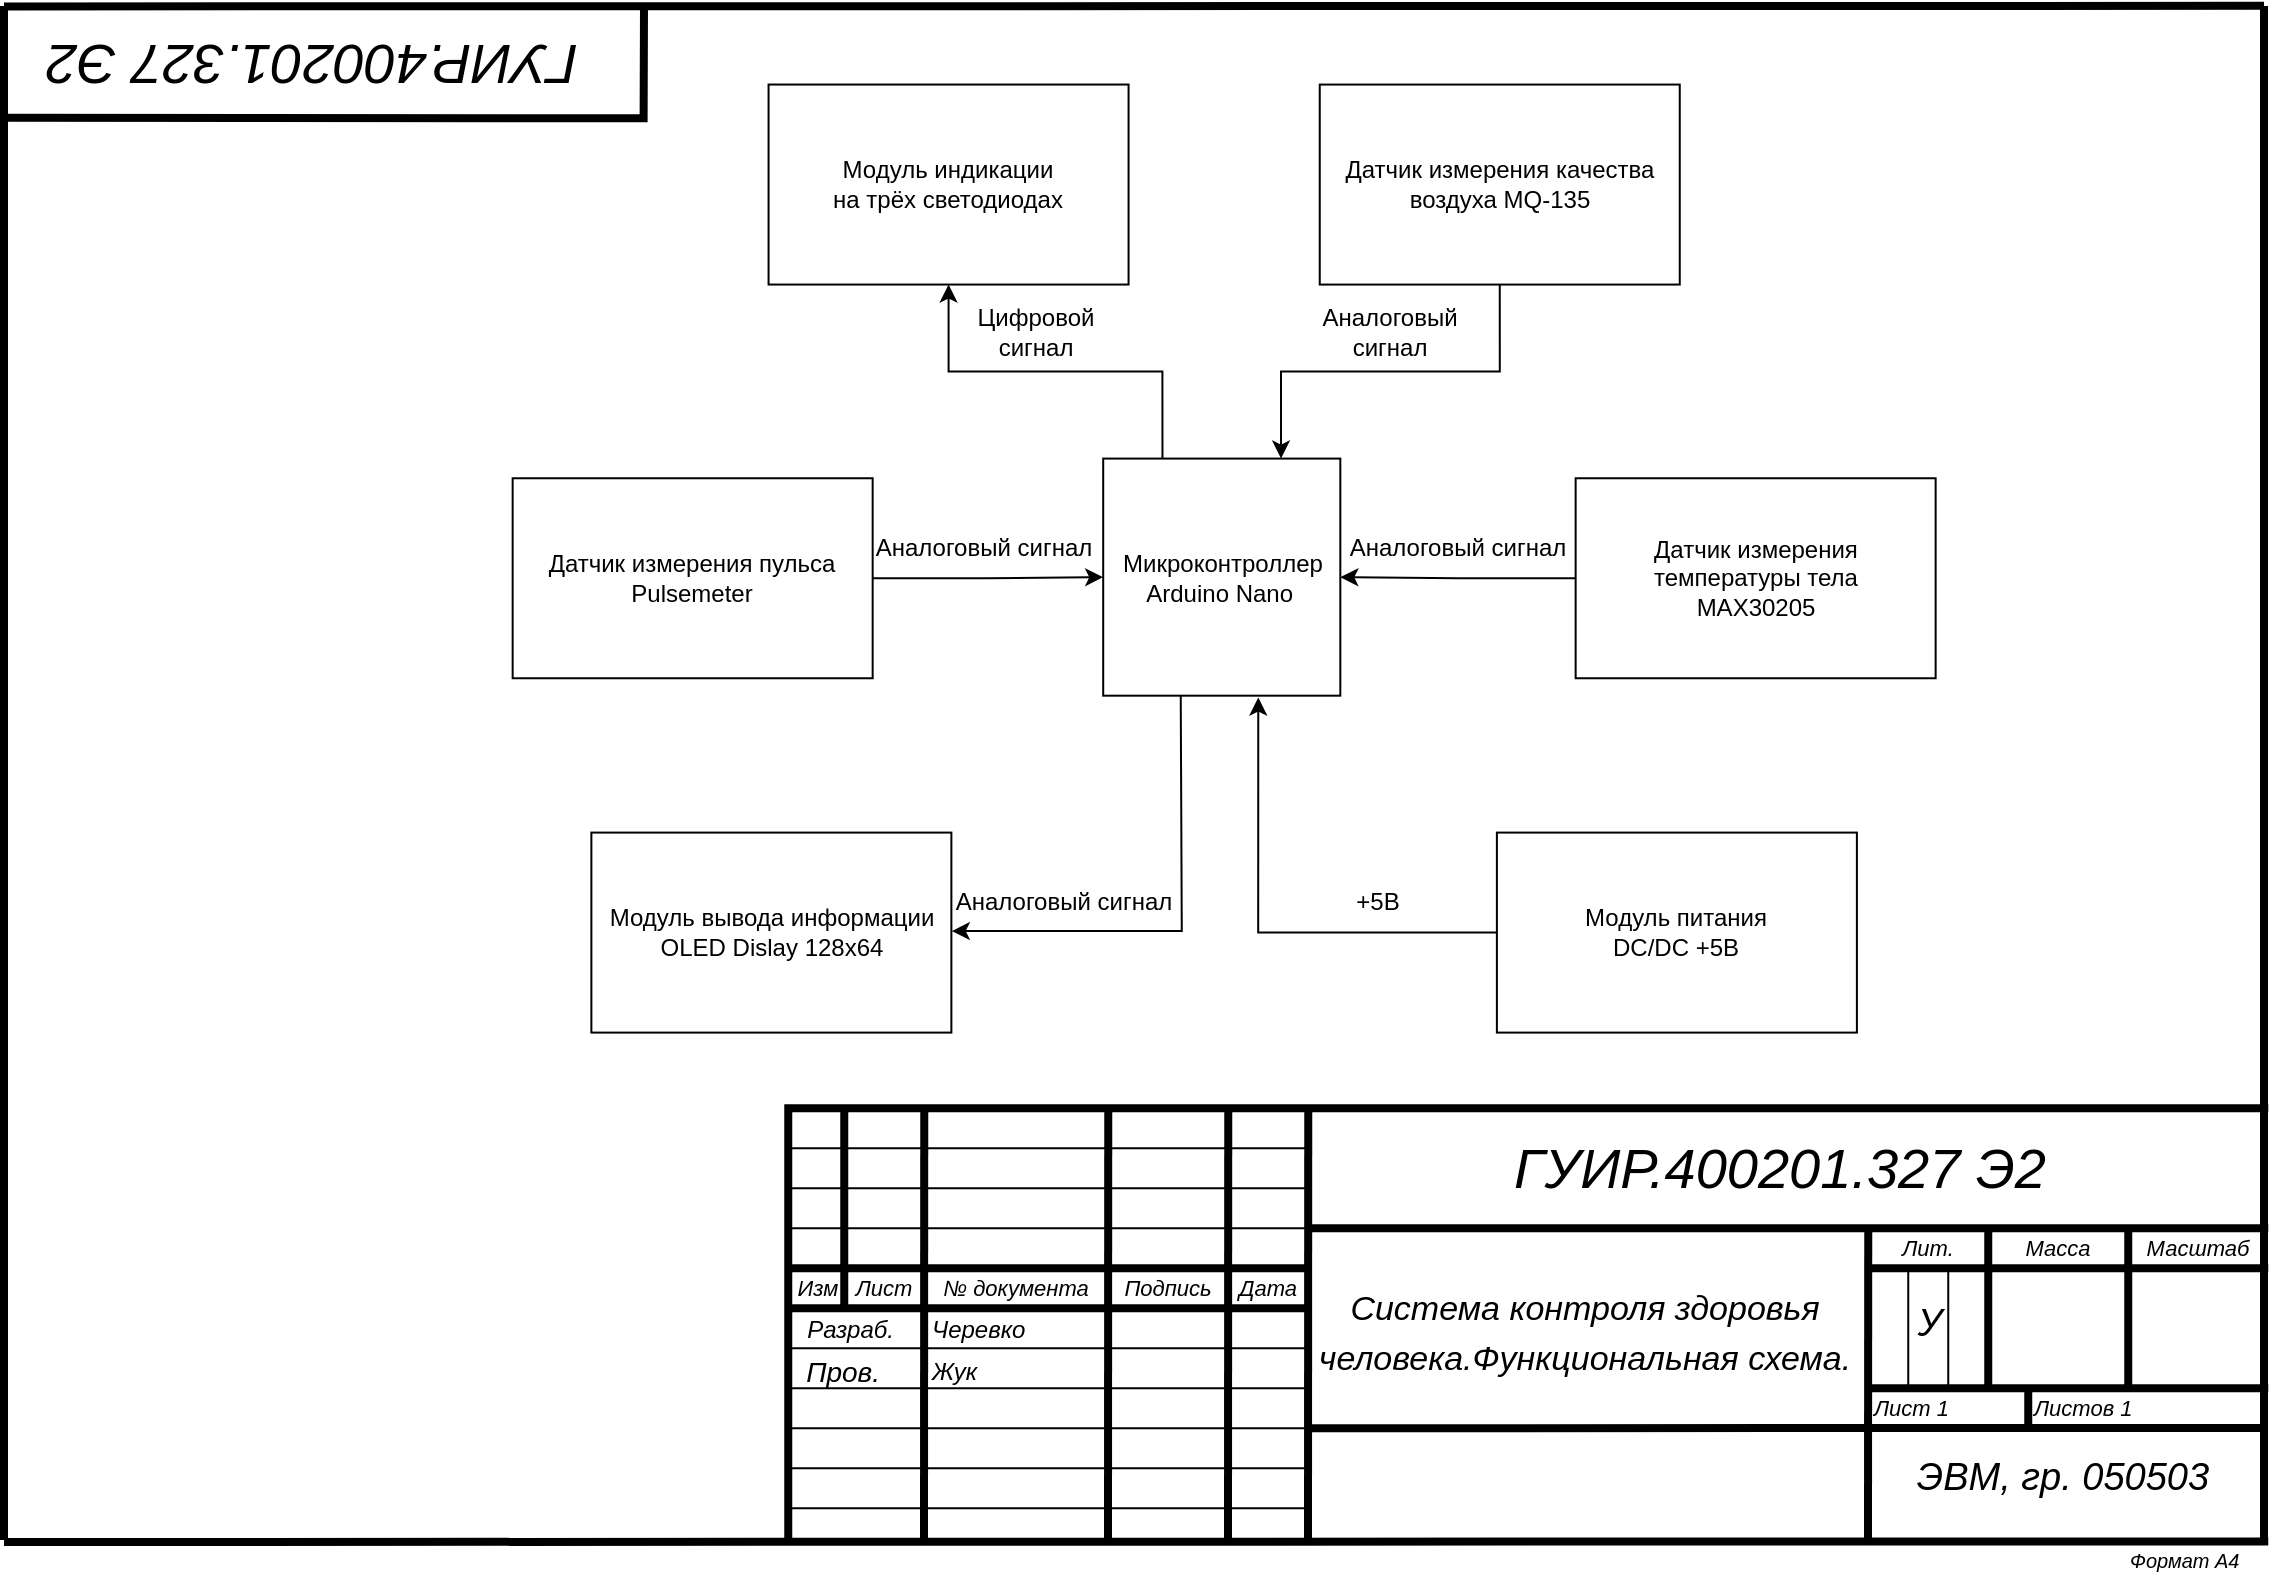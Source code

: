 <mxfile version="20.5.3" type="device"><diagram id="C5RBs43oDa-KdzZeNtuy" name="Page-1"><mxGraphModel dx="2982" dy="-601" grid="1" gridSize="9.842" guides="0" tooltips="1" connect="1" arrows="1" fold="1" page="1" pageScale="1" pageWidth="1169" pageHeight="827" math="0" shadow="0"><root><mxCell id="WIyWlLk6GJQsqaUBKTNV-0"/><mxCell id="WIyWlLk6GJQsqaUBKTNV-1" parent="WIyWlLk6GJQsqaUBKTNV-0"/><mxCell id="OP89oWedSr10JEkyt-ZV-84" style="vsdxID=444;edgeStyle=none;startArrow=none;endArrow=none;startSize=5;endSize=5;strokeWidth=4;strokeColor=#000000;spacingTop=-1;spacingBottom=-1;spacingLeft=-1;spacingRight=-1;verticalAlign=middle;html=1;labelBackgroundColor=#ffffff;rounded=0;" parent="WIyWlLk6GJQsqaUBKTNV-1" edge="1"><mxGeometry relative="1" as="geometry"><Array as="points"><mxPoint x="-830.195" y="1749.135"/></Array><mxPoint x="-830" y="1692.91" as="sourcePoint"/><mxPoint x="-1149.79" y="1748.91" as="targetPoint"/></mxGeometry></mxCell><mxCell id="OP89oWedSr10JEkyt-ZV-85" value="&lt;p style=&quot;margin-left: 0 ; margin-right: 0 ; margin-top: 0px ; margin-bottom: 0px ; text-indent: 0 ; direction: ltr&quot;&gt;&lt;font style=&quot;font-size: 28px ; font-family: &amp;quot;arial&amp;quot; ; color: #000000 ; direction: ltr ; letter-spacing: 0px ; line-height: 120% ; opacity: 1&quot;&gt;&lt;i&gt;ГУИР.400201.327 Э2&lt;/i&gt;&lt;i&gt;&lt;br&gt;&lt;/i&gt;&lt;/font&gt;&lt;/p&gt;" style="verticalAlign=middle;align=center;vsdxID=446;rotation=180;fillColor=none;gradientColor=none;shape=stencil(nZBLDoAgDERP0z3SIyjew0SURgSD+Lu9kMZoXLhwN9O+tukAlrNpJg1SzDH4QW/URgNYgZTkjA4UkwJUgGXng+6DX1zLfmoymdXo17xh5zmRJ6Q42BWCfc2oJfdAr+Yv+AP9Cb7OJ3H/2JG1HNGz/84klThPVCc=);strokeColor=none;spacingTop=-1;spacingBottom=-1;spacingLeft=-1;spacingRight=-1;labelBackgroundColor=none;rounded=0;html=1;whiteSpace=wrap;" parent="WIyWlLk6GJQsqaUBKTNV-1" vertex="1"><mxGeometry x="-1151.575" y="1702.755" width="310" height="40" as="geometry"/></mxCell><mxCell id="OP89oWedSr10JEkyt-ZV-86" value="" style="endArrow=none;html=1;strokeWidth=4;" parent="WIyWlLk6GJQsqaUBKTNV-1" edge="1"><mxGeometry width="50" height="50" relative="1" as="geometry"><mxPoint x="-1150" y="2461" as="sourcePoint"/><mxPoint x="-17.88" y="2460.72" as="targetPoint"/></mxGeometry></mxCell><mxCell id="OP89oWedSr10JEkyt-ZV-87" value="" style="endArrow=none;html=1;strokeWidth=4;" parent="WIyWlLk6GJQsqaUBKTNV-1" edge="1"><mxGeometry width="50" height="50" relative="1" as="geometry"><mxPoint x="-20" y="1693" as="sourcePoint"/><mxPoint x="-20" y="2460" as="targetPoint"/></mxGeometry></mxCell><mxCell id="OP89oWedSr10JEkyt-ZV-88" value="" style="endArrow=none;html=1;strokeWidth=4;" parent="WIyWlLk6GJQsqaUBKTNV-1" edge="1"><mxGeometry width="50" height="50" relative="1" as="geometry"><mxPoint x="-1150" y="1693" as="sourcePoint"/><mxPoint x="-1150" y="2460" as="targetPoint"/></mxGeometry></mxCell><mxCell id="OP89oWedSr10JEkyt-ZV-89" value="" style="endArrow=none;html=1;strokeWidth=4;" parent="WIyWlLk6GJQsqaUBKTNV-1" edge="1"><mxGeometry width="50" height="50" relative="1" as="geometry"><mxPoint x="-1150" y="1693.19" as="sourcePoint"/><mxPoint x="-20" y="1692.91" as="targetPoint"/></mxGeometry></mxCell><mxCell id="OP89oWedSr10JEkyt-ZV-92" style="vsdxID=140;fillColor=none;gradientColor=none;shape=stencil(nY9LDoAgDERP0z3SI/i5BwkoRAUC+Lu9kGo0Lt3NtK/tFLCOWngFnMUU3Kg2I5MGbIBzY7UKJmUF2ALWvQtqCG6xkrwXhSxqdmvZsNNcxViZ4ewgT64jdDL2hf4E7wsXmsWThd549765c4l+xvYE);strokeColor=#000000;strokeWidth=4;spacingTop=-1;spacingBottom=-1;spacingLeft=-1;spacingRight=-1;labelBackgroundColor=#ffffff;rounded=0;html=1;whiteSpace=wrap;" parent="WIyWlLk6GJQsqaUBKTNV-1" vertex="1"><mxGeometry x="-757.87" y="2244.09" width="740" height="216.53" as="geometry"/></mxCell><mxCell id="OP89oWedSr10JEkyt-ZV-93" style="vsdxID=165;edgeStyle=none;startArrow=none;endArrow=none;startSize=5;endSize=5;strokeWidth=4;strokeColor=#000000;spacingTop=-1;spacingBottom=-1;spacingLeft=-1;spacingRight=-1;verticalAlign=middle;html=1;labelBackgroundColor=#ffffff;rounded=0;" parent="WIyWlLk6GJQsqaUBKTNV-1" edge="1"><mxGeometry relative="1" as="geometry"><Array as="points"/><mxPoint x="-729.875" y="2244.095" as="sourcePoint"/><mxPoint x="-729.875" y="2344.095" as="targetPoint"/></mxGeometry></mxCell><mxCell id="OP89oWedSr10JEkyt-ZV-94" style="vsdxID=164;edgeStyle=none;startArrow=none;endArrow=none;startSize=5;endSize=5;strokeColor=#000000;spacingTop=-1;spacingBottom=-1;spacingLeft=-1;spacingRight=-1;verticalAlign=middle;html=1;labelBackgroundColor=#ffffff;rounded=0;" parent="WIyWlLk6GJQsqaUBKTNV-1" edge="1"><mxGeometry relative="1" as="geometry"><mxPoint as="offset"/><Array as="points"/><mxPoint x="-757.875" y="2444.095" as="sourcePoint"/><mxPoint x="-497.875" y="2444.095" as="targetPoint"/></mxGeometry></mxCell><mxCell id="OP89oWedSr10JEkyt-ZV-95" style="vsdxID=163;edgeStyle=none;startArrow=none;endArrow=none;startSize=5;endSize=5;strokeColor=#000000;spacingTop=-1;spacingBottom=-1;spacingLeft=-1;spacingRight=-1;verticalAlign=middle;html=1;labelBackgroundColor=#ffffff;rounded=0;" parent="WIyWlLk6GJQsqaUBKTNV-1" edge="1"><mxGeometry relative="1" as="geometry"><mxPoint as="offset"/><Array as="points"/><mxPoint x="-757.875" y="2424.095" as="sourcePoint"/><mxPoint x="-497.875" y="2424.095" as="targetPoint"/></mxGeometry></mxCell><mxCell id="OP89oWedSr10JEkyt-ZV-96" style="vsdxID=162;edgeStyle=none;startArrow=none;endArrow=none;startSize=5;endSize=5;strokeColor=#000000;spacingTop=-1;spacingBottom=-1;spacingLeft=-1;spacingRight=-1;verticalAlign=middle;html=1;labelBackgroundColor=#ffffff;rounded=0;" parent="WIyWlLk6GJQsqaUBKTNV-1" edge="1"><mxGeometry relative="1" as="geometry"><mxPoint as="offset"/><Array as="points"/><mxPoint x="-757.875" y="2404.095" as="sourcePoint"/><mxPoint x="-496.875" y="2404.095" as="targetPoint"/></mxGeometry></mxCell><mxCell id="OP89oWedSr10JEkyt-ZV-97" style="vsdxID=161;edgeStyle=none;startArrow=none;endArrow=none;startSize=5;endSize=5;strokeColor=#000000;spacingTop=-1;spacingBottom=-1;spacingLeft=-1;spacingRight=-1;verticalAlign=middle;html=1;labelBackgroundColor=#ffffff;rounded=0;" parent="WIyWlLk6GJQsqaUBKTNV-1" edge="1"><mxGeometry relative="1" as="geometry"><mxPoint as="offset"/><Array as="points"/><mxPoint x="-757.875" y="2384.095" as="sourcePoint"/><mxPoint x="-497.875" y="2384.095" as="targetPoint"/></mxGeometry></mxCell><mxCell id="OP89oWedSr10JEkyt-ZV-98" style="vsdxID=160;edgeStyle=none;startArrow=none;endArrow=none;startSize=5;endSize=5;strokeColor=#000000;spacingTop=-1;spacingBottom=-1;spacingLeft=-1;spacingRight=-1;verticalAlign=middle;html=1;labelBackgroundColor=#ffffff;rounded=0;" parent="WIyWlLk6GJQsqaUBKTNV-1" edge="1"><mxGeometry relative="1" as="geometry"><mxPoint as="offset"/><Array as="points"/><mxPoint x="-757.875" y="2364.095" as="sourcePoint"/><mxPoint x="-497.875" y="2364.095" as="targetPoint"/></mxGeometry></mxCell><mxCell id="OP89oWedSr10JEkyt-ZV-99" style="vsdxID=159;edgeStyle=none;startArrow=none;endArrow=none;startSize=5;endSize=5;strokeWidth=4;strokeColor=#000000;spacingTop=-1;spacingBottom=-1;spacingLeft=-1;spacingRight=-1;verticalAlign=middle;html=1;labelBackgroundColor=#ffffff;rounded=0;" parent="WIyWlLk6GJQsqaUBKTNV-1" edge="1"><mxGeometry relative="1" as="geometry"><mxPoint as="offset"/><Array as="points"/><mxPoint x="-757.875" y="2344.095" as="sourcePoint"/><mxPoint x="-497.875" y="2344.095" as="targetPoint"/></mxGeometry></mxCell><mxCell id="OP89oWedSr10JEkyt-ZV-100" style="vsdxID=158;edgeStyle=none;startArrow=none;endArrow=none;startSize=5;endSize=5;strokeWidth=4;strokeColor=#000000;spacingTop=-1;spacingBottom=-1;spacingLeft=-1;spacingRight=-1;verticalAlign=middle;html=1;labelBackgroundColor=#ffffff;rounded=0;" parent="WIyWlLk6GJQsqaUBKTNV-1" edge="1"><mxGeometry relative="1" as="geometry"><mxPoint as="offset"/><Array as="points"/><mxPoint x="-757.875" y="2324.095" as="sourcePoint"/><mxPoint x="-497.875" y="2324.095" as="targetPoint"/></mxGeometry></mxCell><mxCell id="OP89oWedSr10JEkyt-ZV-101" style="vsdxID=157;edgeStyle=none;startArrow=none;endArrow=none;startSize=5;endSize=5;strokeColor=#000000;spacingTop=-1;spacingBottom=-1;spacingLeft=-1;spacingRight=-1;verticalAlign=middle;html=1;labelBackgroundColor=#ffffff;rounded=0;" parent="WIyWlLk6GJQsqaUBKTNV-1" edge="1"><mxGeometry relative="1" as="geometry"><mxPoint as="offset"/><Array as="points"/><mxPoint x="-757.875" y="2304.095" as="sourcePoint"/><mxPoint x="-497.875" y="2304.095" as="targetPoint"/></mxGeometry></mxCell><mxCell id="OP89oWedSr10JEkyt-ZV-102" style="vsdxID=156;edgeStyle=none;startArrow=none;endArrow=none;startSize=5;endSize=5;strokeColor=#000000;spacingTop=-1;spacingBottom=-1;spacingLeft=-1;spacingRight=-1;verticalAlign=middle;html=1;labelBackgroundColor=#ffffff;rounded=0;" parent="WIyWlLk6GJQsqaUBKTNV-1" edge="1"><mxGeometry relative="1" as="geometry"><mxPoint as="offset"/><Array as="points"/><mxPoint x="-757.875" y="2284.095" as="sourcePoint"/><mxPoint x="-497.875" y="2284.095" as="targetPoint"/></mxGeometry></mxCell><mxCell id="OP89oWedSr10JEkyt-ZV-103" style="vsdxID=155;edgeStyle=none;startArrow=none;endArrow=none;startSize=5;endSize=5;strokeColor=#000000;spacingTop=-1;spacingBottom=-1;spacingLeft=-1;spacingRight=-1;verticalAlign=middle;html=1;labelBackgroundColor=#ffffff;rounded=0;" parent="WIyWlLk6GJQsqaUBKTNV-1" edge="1"><mxGeometry relative="1" as="geometry"><mxPoint as="offset"/><Array as="points"/><mxPoint x="-757.875" y="2264.095" as="sourcePoint"/><mxPoint x="-497.875" y="2264.095" as="targetPoint"/></mxGeometry></mxCell><mxCell id="OP89oWedSr10JEkyt-ZV-104" style="vsdxID=154;edgeStyle=none;startArrow=none;endArrow=none;startSize=5;endSize=5;strokeWidth=4;strokeColor=#000000;spacingTop=-1;spacingBottom=-1;spacingLeft=-1;spacingRight=-1;verticalAlign=middle;html=1;labelBackgroundColor=#ffffff;rounded=0;" parent="WIyWlLk6GJQsqaUBKTNV-1" edge="1"><mxGeometry relative="1" as="geometry"><Array as="points"/><mxPoint x="-689.875" y="2244.095" as="sourcePoint"/><mxPoint x="-690" y="2460" as="targetPoint"/></mxGeometry></mxCell><mxCell id="OP89oWedSr10JEkyt-ZV-105" style="vsdxID=153;edgeStyle=none;startArrow=none;endArrow=none;startSize=5;endSize=5;strokeWidth=4;strokeColor=#000000;spacingTop=-1;spacingBottom=-1;spacingLeft=-1;spacingRight=-1;verticalAlign=middle;html=1;labelBackgroundColor=#ffffff;rounded=0;" parent="WIyWlLk6GJQsqaUBKTNV-1" edge="1"><mxGeometry relative="1" as="geometry"><Array as="points"/><mxPoint x="-597.875" y="2244.095" as="sourcePoint"/><mxPoint x="-598" y="2460" as="targetPoint"/></mxGeometry></mxCell><mxCell id="OP89oWedSr10JEkyt-ZV-106" style="vsdxID=152;edgeStyle=none;startArrow=none;endArrow=none;startSize=5;endSize=5;strokeWidth=4;strokeColor=#000000;spacingTop=-1;spacingBottom=-1;spacingLeft=-1;spacingRight=-1;verticalAlign=middle;html=1;labelBackgroundColor=#ffffff;rounded=0;" parent="WIyWlLk6GJQsqaUBKTNV-1" edge="1"><mxGeometry relative="1" as="geometry"><Array as="points"/><mxPoint x="-537.875" y="2244.095" as="sourcePoint"/><mxPoint x="-538" y="2460" as="targetPoint"/></mxGeometry></mxCell><mxCell id="OP89oWedSr10JEkyt-ZV-107" style="vsdxID=151;edgeStyle=none;startArrow=none;endArrow=none;startSize=5;endSize=5;strokeWidth=4;strokeColor=#000000;spacingTop=-1;spacingBottom=-1;spacingLeft=-1;spacingRight=-1;verticalAlign=middle;html=1;labelBackgroundColor=#ffffff;rounded=0;" parent="WIyWlLk6GJQsqaUBKTNV-1" edge="1"><mxGeometry relative="1" as="geometry"><Array as="points"/><mxPoint x="-87.875" y="2304.095" as="sourcePoint"/><mxPoint x="-87.875" y="2384.095" as="targetPoint"/></mxGeometry></mxCell><mxCell id="OP89oWedSr10JEkyt-ZV-108" style="vsdxID=150;edgeStyle=none;startArrow=none;endArrow=none;startSize=5;endSize=5;strokeWidth=4;strokeColor=#000000;spacingTop=-1;spacingBottom=-1;spacingLeft=-1;spacingRight=-1;verticalAlign=middle;html=1;labelBackgroundColor=#ffffff;rounded=0;" parent="WIyWlLk6GJQsqaUBKTNV-1" edge="1"><mxGeometry relative="1" as="geometry"><Array as="points"/><mxPoint x="-137.875" y="2384.095" as="sourcePoint"/><mxPoint x="-137.875" y="2404.095" as="targetPoint"/></mxGeometry></mxCell><mxCell id="OP89oWedSr10JEkyt-ZV-109" style="vsdxID=149;edgeStyle=none;startArrow=none;endArrow=none;startSize=5;endSize=5;strokeColor=#000000;spacingTop=-1;spacingBottom=-1;spacingLeft=-1;spacingRight=-1;verticalAlign=middle;html=1;labelBackgroundColor=#ffffff;rounded=0;" parent="WIyWlLk6GJQsqaUBKTNV-1" edge="1"><mxGeometry relative="1" as="geometry"><Array as="points"/><mxPoint x="-177.875" y="2324.095" as="sourcePoint"/><mxPoint x="-177.875" y="2384.095" as="targetPoint"/></mxGeometry></mxCell><mxCell id="OP89oWedSr10JEkyt-ZV-110" style="vsdxID=148;edgeStyle=none;startArrow=none;endArrow=none;startSize=5;endSize=5;strokeColor=#000000;spacingTop=-1;spacingBottom=-1;spacingLeft=-1;spacingRight=-1;verticalAlign=middle;html=1;labelBackgroundColor=#ffffff;rounded=0;" parent="WIyWlLk6GJQsqaUBKTNV-1" edge="1"><mxGeometry relative="1" as="geometry"><Array as="points"/><mxPoint x="-197.875" y="2324.095" as="sourcePoint"/><mxPoint x="-197.875" y="2384.095" as="targetPoint"/></mxGeometry></mxCell><mxCell id="OP89oWedSr10JEkyt-ZV-111" style="vsdxID=147;edgeStyle=none;startArrow=none;endArrow=none;startSize=5;endSize=5;strokeWidth=4;strokeColor=#000000;spacingTop=-1;spacingBottom=-1;spacingLeft=-1;spacingRight=-1;verticalAlign=middle;html=1;labelBackgroundColor=#ffffff;rounded=0;" parent="WIyWlLk6GJQsqaUBKTNV-1" edge="1"><mxGeometry relative="1" as="geometry"><Array as="points"/><mxPoint x="-157.875" y="2304.095" as="sourcePoint"/><mxPoint x="-157.875" y="2384.095" as="targetPoint"/></mxGeometry></mxCell><mxCell id="OP89oWedSr10JEkyt-ZV-112" style="vsdxID=146;edgeStyle=none;startArrow=none;endArrow=none;startSize=5;endSize=5;strokeWidth=4;strokeColor=#000000;spacingTop=-1;spacingBottom=-1;spacingLeft=-1;spacingRight=-1;verticalAlign=middle;html=1;labelBackgroundColor=#ffffff;rounded=0;" parent="WIyWlLk6GJQsqaUBKTNV-1" edge="1"><mxGeometry relative="1" as="geometry"><mxPoint as="offset"/><Array as="points"/><mxPoint x="-217.875" y="2384.095" as="sourcePoint"/><mxPoint x="-17.875" y="2384.095" as="targetPoint"/></mxGeometry></mxCell><mxCell id="OP89oWedSr10JEkyt-ZV-113" style="vsdxID=145;edgeStyle=none;startArrow=none;endArrow=none;startSize=5;endSize=5;strokeWidth=4;strokeColor=#000000;spacingTop=-1;spacingBottom=-1;spacingLeft=-1;spacingRight=-1;verticalAlign=middle;html=1;labelBackgroundColor=#ffffff;rounded=0;" parent="WIyWlLk6GJQsqaUBKTNV-1" edge="1"><mxGeometry relative="1" as="geometry"><mxPoint as="offset"/><Array as="points"/><mxPoint x="-217.875" y="2324.095" as="sourcePoint"/><mxPoint x="-17.875" y="2324.095" as="targetPoint"/></mxGeometry></mxCell><mxCell id="OP89oWedSr10JEkyt-ZV-114" style="vsdxID=144;edgeStyle=none;startArrow=none;endArrow=none;startSize=5;endSize=5;strokeWidth=4;strokeColor=#000000;spacingTop=-1;spacingBottom=-1;spacingLeft=-1;spacingRight=-1;verticalAlign=middle;html=1;labelBackgroundColor=#ffffff;rounded=0;" parent="WIyWlLk6GJQsqaUBKTNV-1" edge="1"><mxGeometry relative="1" as="geometry"><Array as="points"/><mxPoint x="-217.875" y="2304.095" as="sourcePoint"/><mxPoint x="-218" y="2460" as="targetPoint"/></mxGeometry></mxCell><mxCell id="OP89oWedSr10JEkyt-ZV-115" style="vsdxID=143;edgeStyle=none;startArrow=none;endArrow=none;startSize=5;endSize=5;strokeWidth=4;strokeColor=#000000;spacingTop=-1;spacingBottom=-1;spacingLeft=-1;spacingRight=-1;verticalAlign=middle;html=1;labelBackgroundColor=#ffffff;rounded=0;" parent="WIyWlLk6GJQsqaUBKTNV-1" edge="1"><mxGeometry relative="1" as="geometry"><Array as="points"/><mxPoint x="-20" y="2404" as="sourcePoint"/><mxPoint x="-496.875" y="2404.095" as="targetPoint"/></mxGeometry></mxCell><mxCell id="OP89oWedSr10JEkyt-ZV-116" style="vsdxID=142;edgeStyle=none;startArrow=none;endArrow=none;startSize=5;endSize=5;strokeWidth=4;strokeColor=#000000;spacingTop=-1;spacingBottom=-1;spacingLeft=-1;spacingRight=-1;verticalAlign=middle;html=1;labelBackgroundColor=#ffffff;rounded=0;" parent="WIyWlLk6GJQsqaUBKTNV-1" edge="1"><mxGeometry relative="1" as="geometry"><Array as="points"/><mxPoint x="-497.875" y="2244.095" as="sourcePoint"/><mxPoint x="-498" y="2460" as="targetPoint"/></mxGeometry></mxCell><mxCell id="OP89oWedSr10JEkyt-ZV-117" style="vsdxID=141;edgeStyle=none;startArrow=none;endArrow=none;startSize=5;endSize=5;strokeWidth=4;strokeColor=#000000;spacingTop=-1;spacingBottom=-1;spacingLeft=-1;spacingRight=-1;verticalAlign=middle;html=1;labelBackgroundColor=#ffffff;rounded=0;" parent="WIyWlLk6GJQsqaUBKTNV-1" edge="1"><mxGeometry relative="1" as="geometry"><Array as="points"/><mxPoint x="-17.875" y="2304.095" as="sourcePoint"/><mxPoint x="-497.875" y="2304.095" as="targetPoint"/></mxGeometry></mxCell><mxCell id="OP89oWedSr10JEkyt-ZV-118" value="&lt;font style=&quot;font-size:11px;font-family:Arial;color:#000000;direction:ltr;letter-spacing:0px;line-height:120%;opacity:1&quot;&gt;&lt;i&gt;Изм&lt;br/&gt;&lt;/i&gt;&lt;/font&gt;" style="verticalAlign=middle;align=center;vsdxID=166;fillColor=none;gradientColor=none;shape=stencil(nZBLDoAgDERP0z3SIyjew0SURgSD+Lu9kMZoXLhwN9O+tukAlrNpJg1SzDH4QW/URgNYgZTkjA4UkwJUgGXng+6DX1zLfmoymdXo17xh5zmRJ6Q42BWCfc2oJfdAr+Yv+AP9Cb7OJ3H/2JG1HNGz/84klThPVCc=);strokeColor=none;strokeWidth=4;spacingTop=-1;spacingBottom=-1;spacingLeft=-1;spacingRight=-1;labelBackgroundColor=none;rounded=0;html=1;whiteSpace=wrap;" parent="WIyWlLk6GJQsqaUBKTNV-1" vertex="1"><mxGeometry x="-756.875" y="2326.095" width="28" height="16" as="geometry"/></mxCell><mxCell id="OP89oWedSr10JEkyt-ZV-119" value="&lt;font style=&quot;font-size:11px;font-family:Arial;color:#000000;direction:ltr;letter-spacing:0px;line-height:120%;opacity:1&quot;&gt;&lt;i&gt;Лист&lt;br/&gt;&lt;/i&gt;&lt;/font&gt;" style="verticalAlign=middle;align=center;vsdxID=167;fillColor=none;gradientColor=none;shape=stencil(nZBLDoAgDERP0z3SIyjew0SURgSD+Lu9kMZoXLhwN9O+tukAlrNpJg1SzDH4QW/URgNYgZTkjA4UkwJUgGXng+6DX1zLfmoymdXo17xh5zmRJ6Q42BWCfc2oJfdAr+Yv+AP9Cb7OJ3H/2JG1HNGz/84klThPVCc=);strokeColor=none;strokeWidth=4;spacingTop=-1;spacingBottom=-1;spacingLeft=-1;spacingRight=-1;labelBackgroundColor=none;rounded=0;html=1;whiteSpace=wrap;" parent="WIyWlLk6GJQsqaUBKTNV-1" vertex="1"><mxGeometry x="-727.875" y="2326.095" width="36" height="16" as="geometry"/></mxCell><mxCell id="OP89oWedSr10JEkyt-ZV-120" value="&lt;font style=&quot;font-size:11px;font-family:Arial;color:#000000;direction:ltr;letter-spacing:0px;line-height:120%;opacity:1&quot;&gt;&lt;i&gt;№ документа&lt;br/&gt;&lt;/i&gt;&lt;/font&gt;" style="verticalAlign=middle;align=center;vsdxID=168;fillColor=none;gradientColor=none;shape=stencil(nZBLDoAgDERP0z3SIyjew0SURgSD+Lu9kMZoXLhwN9O+tukAlrNpJg1SzDH4QW/URgNYgZTkjA4UkwJUgGXng+6DX1zLfmoymdXo17xh5zmRJ6Q42BWCfc2oJfdAr+Yv+AP9Cb7OJ3H/2JG1HNGz/84klThPVCc=);strokeColor=none;strokeWidth=4;spacingTop=-1;spacingBottom=-1;spacingLeft=-1;spacingRight=-1;labelBackgroundColor=none;rounded=0;html=1;whiteSpace=wrap;" parent="WIyWlLk6GJQsqaUBKTNV-1" vertex="1"><mxGeometry x="-687.875" y="2326.095" width="88" height="16" as="geometry"/></mxCell><mxCell id="OP89oWedSr10JEkyt-ZV-121" value="&lt;font style=&quot;font-size:11px;font-family:Arial;color:#000000;direction:ltr;letter-spacing:0px;line-height:120%;opacity:1&quot;&gt;&lt;i&gt;Подпись&lt;br/&gt;&lt;/i&gt;&lt;/font&gt;" style="verticalAlign=middle;align=center;vsdxID=169;fillColor=none;gradientColor=none;shape=stencil(nZBLDoAgDERP0z3SIyjew0SURgSD+Lu9kMZoXLhwN9O+tukAlrNpJg1SzDH4QW/URgNYgZTkjA4UkwJUgGXng+6DX1zLfmoymdXo17xh5zmRJ6Q42BWCfc2oJfdAr+Yv+AP9Cb7OJ3H/2JG1HNGz/84klThPVCc=);strokeColor=none;strokeWidth=4;spacingTop=-1;spacingBottom=-1;spacingLeft=-1;spacingRight=-1;labelBackgroundColor=none;rounded=0;html=1;whiteSpace=wrap;" parent="WIyWlLk6GJQsqaUBKTNV-1" vertex="1"><mxGeometry x="-595.875" y="2326.095" width="56" height="16" as="geometry"/></mxCell><mxCell id="OP89oWedSr10JEkyt-ZV-122" value="&lt;font style=&quot;font-size:11px;font-family:Arial;color:#000000;direction:ltr;letter-spacing:0px;line-height:120%;opacity:1&quot;&gt;&lt;i&gt;Дата&lt;br/&gt;&lt;/i&gt;&lt;/font&gt;" style="verticalAlign=middle;align=center;vsdxID=170;fillColor=none;gradientColor=none;shape=stencil(nZBLDoAgDERP0z3SIyjew0SURgSD+Lu9kMZoXLhwN9O+tukAlrNpJg1SzDH4QW/URgNYgZTkjA4UkwJUgGXng+6DX1zLfmoymdXo17xh5zmRJ6Q42BWCfc2oJfdAr+Yv+AP9Cb7OJ3H/2JG1HNGz/84klThPVCc=);strokeColor=none;strokeWidth=4;spacingTop=-1;spacingBottom=-1;spacingLeft=-1;spacingRight=-1;labelBackgroundColor=none;rounded=0;html=1;whiteSpace=wrap;" parent="WIyWlLk6GJQsqaUBKTNV-1" vertex="1"><mxGeometry x="-535.875" y="2326.095" width="36" height="16" as="geometry"/></mxCell><mxCell id="OP89oWedSr10JEkyt-ZV-123" value="&lt;p style=&quot;align:center;margin-left:0;margin-right:0;margin-top:0px;margin-bottom:0px;text-indent:0;valign:middle;direction:ltr;&quot;&gt;&lt;font style=&quot;font-size:11px;font-family:Arial;color:#000000;direction:ltr;letter-spacing:0px;line-height:120%;opacity:1&quot;&gt;&lt;i&gt;Лит&lt;/i&gt;&lt;/font&gt;&lt;font style=&quot;font-size:11px;font-family:Arial;color:#000000;direction:ltr;letter-spacing:0px;line-height:120%;opacity:1&quot;&gt;&lt;i&gt;.&lt;br/&gt;&lt;/i&gt;&lt;/font&gt;&lt;/p&gt;" style="verticalAlign=middle;align=center;vsdxID=171;fillColor=none;gradientColor=none;shape=stencil(nZBLDoAgDERP0z3SIyjew0SURgSD+Lu9kMZoXLhwN9O+tukAlrNpJg1SzDH4QW/URgNYgZTkjA4UkwJUgGXng+6DX1zLfmoymdXo17xh5zmRJ6Q42BWCfc2oJfdAr+Yv+AP9Cb7OJ3H/2JG1HNGz/84klThPVCc=);strokeColor=none;strokeWidth=4;spacingTop=-1;spacingBottom=-1;spacingLeft=-1;spacingRight=-1;labelBackgroundColor=none;rounded=0;html=1;whiteSpace=wrap;" parent="WIyWlLk6GJQsqaUBKTNV-1" vertex="1"><mxGeometry x="-215.875" y="2306.095" width="56" height="16" as="geometry"/></mxCell><mxCell id="OP89oWedSr10JEkyt-ZV-124" value="&lt;font style=&quot;font-size:11px;font-family:Arial;color:#000000;direction:ltr;letter-spacing:0px;line-height:120%;opacity:1&quot;&gt;&lt;i&gt;Масса&lt;br/&gt;&lt;/i&gt;&lt;/font&gt;" style="verticalAlign=middle;align=center;vsdxID=172;fillColor=none;gradientColor=none;shape=stencil(nZBLDoAgDERP0z3SIyjew0SURgSD+Lu9kMZoXLhwN9O+tukAlrNpJg1SzDH4QW/URgNYgZTkjA4UkwJUgGXng+6DX1zLfmoymdXo17xh5zmRJ6Q42BWCfc2oJfdAr+Yv+AP9Cb7OJ3H/2JG1HNGz/84klThPVCc=);strokeColor=none;strokeWidth=4;spacingTop=-1;spacingBottom=-1;spacingLeft=-1;spacingRight=-1;labelBackgroundColor=none;rounded=0;html=1;whiteSpace=wrap;" parent="WIyWlLk6GJQsqaUBKTNV-1" vertex="1"><mxGeometry x="-155.875" y="2306.095" width="66" height="16" as="geometry"/></mxCell><mxCell id="OP89oWedSr10JEkyt-ZV-125" value="&lt;font style=&quot;font-size:11px;font-family:Arial;color:#000000;direction:ltr;letter-spacing:0px;line-height:120%;opacity:1&quot;&gt;&lt;i&gt;Масштаб&lt;br/&gt;&lt;/i&gt;&lt;/font&gt;" style="verticalAlign=middle;align=center;vsdxID=173;fillColor=none;gradientColor=none;shape=stencil(nZBLDoAgDERP0z3SIyjew0SURgSD+Lu9kMZoXLhwN9O+tukAlrNpJg1SzDH4QW/URgNYgZTkjA4UkwJUgGXng+6DX1zLfmoymdXo17xh5zmRJ6Q42BWCfc2oJfdAr+Yv+AP9Cb7OJ3H/2JG1HNGz/84klThPVCc=);strokeColor=none;strokeWidth=4;spacingTop=-1;spacingBottom=-1;spacingLeft=-1;spacingRight=-1;labelBackgroundColor=none;rounded=0;html=1;whiteSpace=wrap;" parent="WIyWlLk6GJQsqaUBKTNV-1" vertex="1"><mxGeometry x="-85.875" y="2306.095" width="66" height="16" as="geometry"/></mxCell><mxCell id="OP89oWedSr10JEkyt-ZV-126" value="&lt;p style=&quot;margin-left: 0 ; margin-right: 0 ; margin-top: 0px ; margin-bottom: 0px ; text-indent: 0 ; direction: ltr&quot;&gt;&lt;font style=&quot;font-size: 11px ; font-family: &amp;#34;arial&amp;#34; ; color: #000000 ; direction: ltr ; letter-spacing: 0px ; line-height: 120% ; opacity: 1&quot;&gt;&lt;i&gt;Лист 1&lt;/i&gt;&lt;/font&gt;&lt;font style=&quot;font-size: 11px ; font-family: &amp;#34;arial&amp;#34; ; color: #000000 ; direction: ltr ; letter-spacing: 0px ; line-height: 120% ; opacity: 1&quot;&gt;&lt;i&gt;&amp;nbsp;&lt;br&gt;&lt;/i&gt;&lt;/font&gt;&lt;/p&gt;" style="verticalAlign=middle;align=left;vsdxID=174;fillColor=none;gradientColor=none;shape=stencil(nZBLDoAgDERP0z3SIyjew0SURgSD+Lu9kMZoXLhwN9O+tukAlrNpJg1SzDH4QW/URgNYgZTkjA4UkwJUgGXng+6DX1zLfmoymdXo17xh5zmRJ6Q42BWCfc2oJfdAr+Yv+AP9Cb7OJ3H/2JG1HNGz/84klThPVCc=);strokeColor=none;strokeWidth=4;spacingTop=-1;spacingBottom=-1;spacingLeft=-1;spacingRight=-1;labelBackgroundColor=none;rounded=0;html=1;whiteSpace=wrap;" parent="WIyWlLk6GJQsqaUBKTNV-1" vertex="1"><mxGeometry x="-215.875" y="2386.095" width="132.8" height="16" as="geometry"/></mxCell><mxCell id="OP89oWedSr10JEkyt-ZV-127" value="&lt;p style=&quot;align:left;margin-left:0;margin-right:0;margin-top:0px;margin-bottom:0px;text-indent:0;valign:middle;direction:ltr;&quot;&gt;&lt;font style=&quot;font-size:11px;font-family:Arial;color:#000000;direction:ltr;letter-spacing:0px;line-height:120%;opacity:1&quot;&gt;&lt;i&gt;Листов             1&lt;/i&gt;&lt;/font&gt;&lt;font style=&quot;font-size:11px;font-family:Arial;color:#000000;direction:ltr;letter-spacing:0px;line-height:120%;opacity:1&quot;&gt;&lt;i&gt;&lt;br/&gt;&lt;/i&gt;&lt;/font&gt;&lt;/p&gt;" style="verticalAlign=middle;align=left;vsdxID=175;fillColor=none;gradientColor=none;shape=stencil(nZBLDoAgDERP0z3SIyjew0SURgSD+Lu9kMZoXLhwN9O+tukAlrNpJg1SzDH4QW/URgNYgZTkjA4UkwJUgGXng+6DX1zLfmoymdXo17xh5zmRJ6Q42BWCfc2oJfdAr+Yv+AP9Cb7OJ3H/2JG1HNGz/84klThPVCc=);strokeColor=none;strokeWidth=4;spacingTop=-1;spacingBottom=-1;spacingLeft=-1;spacingRight=-1;labelBackgroundColor=none;rounded=0;html=1;whiteSpace=wrap;" parent="WIyWlLk6GJQsqaUBKTNV-1" vertex="1"><mxGeometry x="-135.875" y="2386.095" width="116" height="16" as="geometry"/></mxCell><mxCell id="OP89oWedSr10JEkyt-ZV-128" value="&lt;p style=&quot;margin-left: 0 ; margin-right: 0 ; margin-top: 0px ; margin-bottom: 0px ; text-indent: 0 ; direction: ltr&quot;&gt;&lt;font face=&quot;arial&quot;&gt;&lt;i&gt;Черевко&lt;/i&gt;&lt;/font&gt;&lt;/p&gt;" style="verticalAlign=middle;align=left;vsdxID=176;fillColor=none;gradientColor=none;shape=stencil(nZBLDoAgDERP0z3SIyjew0SURgSD+Lu9kMZoXLhwN9O+tukAlrNpJg1SzDH4QW/URgNYgZTkjA4UkwJUgGXng+6DX1zLfmoymdXo17xh5zmRJ6Q42BWCfc2oJfdAr+Yv+AP9Cb7OJ3H/2JG1HNGz/84klThPVCc=);strokeColor=none;strokeWidth=4;spacingTop=-1;spacingBottom=-1;spacingLeft=-1;spacingRight=-1;labelBackgroundColor=none;rounded=0;html=1;whiteSpace=wrap;" parent="WIyWlLk6GJQsqaUBKTNV-1" vertex="1"><mxGeometry x="-686.875" y="2343.095" width="88" height="24" as="geometry"/></mxCell><mxCell id="OP89oWedSr10JEkyt-ZV-129" value="&lt;p style=&quot;align:right;margin-left:0;margin-right:0;margin-top:0px;margin-bottom:0px;text-indent:0;valign:middle;direction:ltr;&quot;&gt;&lt;font style=&quot;font-size:14px;font-family:Arial;color:#000000;direction:ltr;letter-spacing:0px;line-height:120%;opacity:1&quot;&gt;&lt;i&gt;Пров.&lt;br/&gt;&lt;/i&gt;&lt;/font&gt;&lt;/p&gt;" style="verticalAlign=middle;align=right;vsdxID=177;fillColor=none;gradientColor=none;shape=stencil(nZBLDoAgDERP0z3SIyjew0SURgSD+Lu9kMZoXLhwN9O+tukAlrNpJg1SzDH4QW/URgNYgZTkjA4UkwJUgGXng+6DX1zLfmoymdXo17xh5zmRJ6Q42BWCfc2oJfdAr+Yv+AP9Cb7OJ3H/2JG1HNGz/84klThPVCc=);strokeColor=none;strokeWidth=4;spacingTop=-1;spacingBottom=-1;spacingLeft=-1;spacingRight=-1;labelBackgroundColor=none;rounded=0;html=1;whiteSpace=wrap;" parent="WIyWlLk6GJQsqaUBKTNV-1" vertex="1"><mxGeometry x="-756.875" y="2364.095" width="46" height="23" as="geometry"/></mxCell><mxCell id="OP89oWedSr10JEkyt-ZV-130" value="&lt;p style=&quot;align:right;margin-left:0;margin-right:0;margin-top:0px;margin-bottom:0px;text-indent:0;valign:middle;direction:ltr;&quot;&gt;&lt;font style=&quot;font-size:12px;font-family:Arial;color:#000000;direction:ltr;letter-spacing:0px;line-height:120%;opacity:1&quot;&gt;&lt;i&gt;Разраб.&lt;br&gt;&lt;/i&gt;&lt;/font&gt;&lt;/p&gt;" style="verticalAlign=middle;align=right;vsdxID=178;fillColor=none;gradientColor=none;shape=stencil(nZBLDoAgDERP0z3SIyjew0SURgSD+Lu9kMZoXLhwN9O+tukAlrNpJg1SzDH4QW/URgNYgZTkjA4UkwJUgGXng+6DX1zLfmoymdXo17xh5zmRJ6Q42BWCfc2oJfdAr+Yv+AP9Cb7OJ3H/2JG1HNGz/84klThPVCc=);strokeColor=none;strokeWidth=4;spacingTop=-1;spacingBottom=-1;spacingLeft=-1;spacingRight=-1;labelBackgroundColor=none;rounded=0;html=1;whiteSpace=wrap;fontStyle=0" parent="WIyWlLk6GJQsqaUBKTNV-1" vertex="1"><mxGeometry x="-755.875" y="2346.095" width="52" height="17" as="geometry"/></mxCell><mxCell id="OP89oWedSr10JEkyt-ZV-131" value="&lt;p style=&quot;margin-left: 0 ; margin-right: 0 ; margin-top: 0px ; margin-bottom: 0px ; text-indent: 0 ; direction: ltr&quot;&gt;&lt;font style=&quot;font-size: 12px ; font-family: &amp;quot;arial&amp;quot; ; color: #000000 ; direction: ltr ; letter-spacing: 0px ; line-height: 120% ; opacity: 1&quot;&gt;&lt;i&gt;Жук&lt;/i&gt;&lt;/font&gt;&lt;/p&gt;" style="verticalAlign=middle;align=left;vsdxID=179;fillColor=none;gradientColor=none;shape=stencil(nZBLDoAgDERP0z3SIyjew0SURgSD+Lu9kMZoXLhwN9O+tukAlrNpJg1SzDH4QW/URgNYgZTkjA4UkwJUgGXng+6DX1zLfmoymdXo17xh5zmRJ6Q42BWCfc2oJfdAr+Yv+AP9Cb7OJ3H/2JG1HNGz/84klThPVCc=);strokeColor=none;strokeWidth=4;spacingTop=-1;spacingBottom=-1;spacingLeft=-1;spacingRight=-1;labelBackgroundColor=none;rounded=0;html=1;whiteSpace=wrap;" parent="WIyWlLk6GJQsqaUBKTNV-1" vertex="1"><mxGeometry x="-686.875" y="2366.095" width="64" height="20" as="geometry"/></mxCell><mxCell id="OP89oWedSr10JEkyt-ZV-132" value="&lt;p style=&quot;margin-left: 0 ; margin-right: 0 ; margin-top: 0px ; margin-bottom: 0px ; text-indent: 0 ; direction: ltr&quot;&gt;&lt;font style=&quot;font-size: 19px ; font-family: &amp;#34;arial&amp;#34; ; color: #000000 ; direction: ltr ; letter-spacing: 0px ; line-height: 120% ; opacity: 1&quot;&gt;&lt;i&gt;ЭВМ, гр. 050503&lt;/i&gt;&lt;/font&gt;&lt;font style=&quot;font-size: 19px ; font-family: &amp;#34;arial&amp;#34; ; color: #000000 ; direction: ltr ; letter-spacing: 0px ; line-height: 120% ; opacity: 1&quot;&gt;&lt;i&gt;&lt;br&gt;&lt;/i&gt;&lt;/font&gt;&lt;/p&gt;" style="verticalAlign=middle;align=center;vsdxID=180;fillColor=none;gradientColor=none;shape=stencil(nZBLDoAgDERP0z3SIyjew0SURgSD+Lu9kMZoXLhwN9O+tukAlrNpJg1SzDH4QW/URgNYgZTkjA4UkwJUgGXng+6DX1zLfmoymdXo17xh5zmRJ6Q42BWCfc2oJfdAr+Yv+AP9Cb7OJ3H/2JG1HNGz/84klThPVCc=);strokeColor=none;strokeWidth=4;spacingTop=-1;spacingBottom=-1;spacingLeft=-1;spacingRight=-1;labelBackgroundColor=none;rounded=0;html=1;whiteSpace=wrap;" parent="WIyWlLk6GJQsqaUBKTNV-1" vertex="1"><mxGeometry x="-216.875" y="2421.095" width="193" height="16" as="geometry"/></mxCell><mxCell id="OP89oWedSr10JEkyt-ZV-133" value="&lt;font style=&quot;font-size: 28px ; font-family: &amp;quot;arial&amp;quot; ; color: #000000 ; direction: ltr ; letter-spacing: 0px ; line-height: 120% ; opacity: 1&quot;&gt;&lt;i&gt;ГУИР.400201.327 Э2&lt;br&gt;&lt;/i&gt;&lt;/font&gt;" style="verticalAlign=middle;align=center;vsdxID=182;fillColor=none;gradientColor=none;shape=stencil(nZBLDoAgDERP0z3SIyjew0SURgSD+Lu9kMZoXLhwN9O+tukAlrNpJg1SzDH4QW/URgNYgZTkjA4UkwJUgGXng+6DX1zLfmoymdXo17xh5zmRJ6Q42BWCfc2oJfdAr+Yv+AP9Cb7OJ3H/2JG1HNGz/84klThPVCc=);strokeColor=none;spacingTop=-1;spacingBottom=-1;spacingLeft=-1;spacingRight=-1;labelBackgroundColor=none;rounded=0;html=1;whiteSpace=wrap;" parent="WIyWlLk6GJQsqaUBKTNV-1" vertex="1"><mxGeometry x="-500.875" y="2244.095" width="478" height="60" as="geometry"/></mxCell><mxCell id="OP89oWedSr10JEkyt-ZV-134" value="&lt;font style=&quot;font-size:19px;font-family:Arial;color:#000000;direction:ltr;letter-spacing:0px;line-height:120%;opacity:1&quot;&gt;&lt;i&gt;У&lt;br/&gt;&lt;/i&gt;&lt;/font&gt;" style="verticalAlign=middle;align=center;vsdxID=441;fillColor=none;gradientColor=none;shape=stencil(nZBLDoAgDERP0z3SIyjew0SURgSD+Lu9kMZoXLhwN9O+tukAlrNpJg1SzDH4QW/URgNYgZTkjA4UkwJUgGXng+6DX1zLfmoymdXo17xh5zmRJ6Q42BWCfc2oJfdAr+Yv+AP9Cb7OJ3H/2JG1HNGz/84klThPVCc=);strokeColor=none;strokeWidth=4;spacingTop=-1;spacingBottom=-1;spacingLeft=-1;spacingRight=-1;labelBackgroundColor=none;rounded=0;html=1;whiteSpace=wrap;" parent="WIyWlLk6GJQsqaUBKTNV-1" vertex="1"><mxGeometry x="-196.875" y="2344.095" width="20" height="16" as="geometry"/></mxCell><mxCell id="OP89oWedSr10JEkyt-ZV-135" value="&lt;i style=&quot;font-family: arial; font-size: 17px;&quot;&gt;Система контроля здоровья человека.Функциональная схема.&lt;/i&gt;" style="text;whiteSpace=wrap;html=1;fontSize=20;fontFamily=Verdana;align=center;labelBackgroundColor=none;verticalAlign=middle;" parent="WIyWlLk6GJQsqaUBKTNV-1" vertex="1"><mxGeometry x="-496.875" y="2305.095" width="275" height="100" as="geometry"/></mxCell><mxCell id="OP89oWedSr10JEkyt-ZV-136" value="&lt;i style=&quot;font-family: &amp;#34;arial&amp;#34; ; font-weight: 400 ; letter-spacing: normal ; text-align: right ; text-indent: 0px ; text-transform: none ; word-spacing: 0px&quot;&gt;&lt;font style=&quot;font-size: 10px&quot;&gt;Формат А4&lt;/font&gt;&lt;/i&gt;" style="text;whiteSpace=wrap;html=1;fontSize=7;fontFamily=Verdana;labelBackgroundColor=none;verticalAlign=middle;" parent="WIyWlLk6GJQsqaUBKTNV-1" vertex="1"><mxGeometry x="-88.59" y="2460.63" width="59.05" height="19.69" as="geometry"/></mxCell><mxCell id="wLUjlIvqp0uLtqNuY_SD-35" style="edgeStyle=orthogonalEdgeStyle;rounded=0;orthogonalLoop=1;jettySize=auto;html=1;exitX=0.25;exitY=1;exitDx=0;exitDy=0;" parent="WIyWlLk6GJQsqaUBKTNV-1" source="wLUjlIvqp0uLtqNuY_SD-0" edge="1"><mxGeometry relative="1" as="geometry"><mxPoint x="-570.757" y="2017.53" as="targetPoint"/></mxGeometry></mxCell><mxCell id="wLUjlIvqp0uLtqNuY_SD-0" value="Микроконтроллер&lt;br&gt;Arduino Nano&amp;nbsp;" style="rounded=0;whiteSpace=wrap;html=1;" parent="WIyWlLk6GJQsqaUBKTNV-1" vertex="1"><mxGeometry x="-600.4" y="1919.29" width="118.56" height="118.55" as="geometry"/></mxCell><mxCell id="wLUjlIvqp0uLtqNuY_SD-57" style="edgeStyle=orthogonalEdgeStyle;rounded=0;orthogonalLoop=1;jettySize=auto;html=1;exitX=1;exitY=0.5;exitDx=0;exitDy=0;entryX=0;entryY=0.5;entryDx=0;entryDy=0;startSize=6;endSize=6;sourcePerimeterSpacing=0;targetPerimeterSpacing=0;" parent="WIyWlLk6GJQsqaUBKTNV-1" source="wLUjlIvqp0uLtqNuY_SD-18" target="wLUjlIvqp0uLtqNuY_SD-0" edge="1"><mxGeometry relative="1" as="geometry"/></mxCell><mxCell id="wLUjlIvqp0uLtqNuY_SD-18" value="Датчик измерения пульса&lt;br&gt;Pulsemeter" style="rounded=0;whiteSpace=wrap;html=1;" parent="WIyWlLk6GJQsqaUBKTNV-1" vertex="1"><mxGeometry x="-895.67" y="1929.13" width="180" height="100" as="geometry"/></mxCell><mxCell id="wLUjlIvqp0uLtqNuY_SD-59" style="edgeStyle=orthogonalEdgeStyle;rounded=0;orthogonalLoop=1;jettySize=auto;html=1;exitX=0;exitY=0.5;exitDx=0;exitDy=0;entryX=1;entryY=0.5;entryDx=0;entryDy=0;startSize=6;endSize=6;sourcePerimeterSpacing=0;targetPerimeterSpacing=0;" parent="WIyWlLk6GJQsqaUBKTNV-1" source="wLUjlIvqp0uLtqNuY_SD-21" target="wLUjlIvqp0uLtqNuY_SD-0" edge="1"><mxGeometry relative="1" as="geometry"/></mxCell><mxCell id="wLUjlIvqp0uLtqNuY_SD-21" value="Датчик измерения температуры тела&lt;br&gt;MAX30205" style="rounded=0;whiteSpace=wrap;html=1;" parent="WIyWlLk6GJQsqaUBKTNV-1" vertex="1"><mxGeometry x="-364.178" y="1929.132" width="180" height="100" as="geometry"/></mxCell><mxCell id="U_iy9Ha_QuqWZTUjiIY9-3" style="edgeStyle=orthogonalEdgeStyle;rounded=0;orthogonalLoop=1;jettySize=auto;html=1;exitX=0.5;exitY=1;exitDx=0;exitDy=0;entryX=0.75;entryY=0;entryDx=0;entryDy=0;" edge="1" parent="WIyWlLk6GJQsqaUBKTNV-1" source="wLUjlIvqp0uLtqNuY_SD-27" target="wLUjlIvqp0uLtqNuY_SD-0"><mxGeometry relative="1" as="geometry"/></mxCell><mxCell id="wLUjlIvqp0uLtqNuY_SD-27" value="Датчик измерения качества воздуха MQ-135" style="rounded=0;whiteSpace=wrap;html=1;" parent="WIyWlLk6GJQsqaUBKTNV-1" vertex="1"><mxGeometry x="-492.127" y="1732.283" width="180" height="100" as="geometry"/></mxCell><mxCell id="wLUjlIvqp0uLtqNuY_SD-33" value="Модуль вывода информации&lt;br&gt;OLED Dislay 128x64" style="rounded=0;whiteSpace=wrap;html=1;" parent="WIyWlLk6GJQsqaUBKTNV-1" vertex="1"><mxGeometry x="-856.308" y="2106.293" width="180" height="100" as="geometry"/></mxCell><mxCell id="wLUjlIvqp0uLtqNuY_SD-47" style="edgeStyle=orthogonalEdgeStyle;rounded=0;orthogonalLoop=1;jettySize=auto;html=1;exitX=0;exitY=0.5;exitDx=0;exitDy=0;startSize=6;endSize=6;sourcePerimeterSpacing=0;targetPerimeterSpacing=0;entryX=0.654;entryY=1.008;entryDx=0;entryDy=0;entryPerimeter=0;" parent="WIyWlLk6GJQsqaUBKTNV-1" source="wLUjlIvqp0uLtqNuY_SD-43" target="wLUjlIvqp0uLtqNuY_SD-0" edge="1"><mxGeometry relative="1" as="geometry"><mxPoint x="-600.11" y="2076.53" as="targetPoint"/><Array as="points"><mxPoint x="-523.11" y="2156.53"/></Array></mxGeometry></mxCell><mxCell id="wLUjlIvqp0uLtqNuY_SD-43" value="Модуль питания&lt;br&gt;DC/DC +5В" style="rounded=0;whiteSpace=wrap;html=1;" parent="WIyWlLk6GJQsqaUBKTNV-1" vertex="1"><mxGeometry x="-403.555" y="2106.295" width="180" height="100" as="geometry"/></mxCell><mxCell id="wLUjlIvqp0uLtqNuY_SD-52" value="Аналоговый сигнал" style="text;html=1;strokeColor=none;fillColor=none;align=center;verticalAlign=middle;whiteSpace=wrap;rounded=0;direction=west;flipV=1;flipH=1;rotation=0;" parent="WIyWlLk6GJQsqaUBKTNV-1" vertex="1"><mxGeometry x="-482.29" y="1840.55" width="50.15" height="30" as="geometry"/></mxCell><mxCell id="wLUjlIvqp0uLtqNuY_SD-54" value="+5В" style="text;html=1;strokeColor=none;fillColor=none;align=center;verticalAlign=middle;whiteSpace=wrap;rounded=0;direction=west;flipV=1;flipH=1;" parent="WIyWlLk6GJQsqaUBKTNV-1" vertex="1"><mxGeometry x="-521.658" y="2125.983" width="118.11" height="30" as="geometry"/></mxCell><mxCell id="wLUjlIvqp0uLtqNuY_SD-55" value="Аналоговый сигнал" style="text;html=1;strokeColor=none;fillColor=none;align=center;verticalAlign=middle;whiteSpace=wrap;rounded=0;direction=west;flipV=1;flipH=1;" parent="WIyWlLk6GJQsqaUBKTNV-1" vertex="1"><mxGeometry x="-718.508" y="1948.812" width="118.11" height="30" as="geometry"/></mxCell><mxCell id="wLUjlIvqp0uLtqNuY_SD-56" value="Аналоговый сигнал" style="text;html=1;strokeColor=none;fillColor=none;align=center;verticalAlign=middle;whiteSpace=wrap;rounded=0;direction=west;flipV=1;flipH=1;" parent="WIyWlLk6GJQsqaUBKTNV-1" vertex="1"><mxGeometry x="-482.295" y="1948.815" width="118.11" height="30" as="geometry"/></mxCell><mxCell id="wLUjlIvqp0uLtqNuY_SD-58" value="" style="endArrow=classic;html=1;rounded=0;startSize=6;endSize=6;sourcePerimeterSpacing=0;targetPerimeterSpacing=0;exitX=0.327;exitY=0.998;exitDx=0;exitDy=0;exitPerimeter=0;" parent="WIyWlLk6GJQsqaUBKTNV-1" source="wLUjlIvqp0uLtqNuY_SD-0" edge="1"><mxGeometry width="50" height="50" relative="1" as="geometry"><mxPoint x="-531.11" y="1988.53" as="sourcePoint"/><mxPoint x="-676.11" y="2155.53" as="targetPoint"/><Array as="points"><mxPoint x="-561.11" y="2155.53"/></Array></mxGeometry></mxCell><mxCell id="wLUjlIvqp0uLtqNuY_SD-62" value="Аналоговый сигнал" style="text;html=1;strokeColor=none;fillColor=none;align=center;verticalAlign=middle;whiteSpace=wrap;rounded=0;direction=west;flipV=1;flipH=1;" parent="WIyWlLk6GJQsqaUBKTNV-1" vertex="1"><mxGeometry x="-679.135" y="2125.985" width="118.11" height="30" as="geometry"/></mxCell><mxCell id="U_iy9Ha_QuqWZTUjiIY9-2" style="edgeStyle=orthogonalEdgeStyle;rounded=0;orthogonalLoop=1;jettySize=auto;html=1;exitX=0.25;exitY=0;exitDx=0;exitDy=0;entryX=0.5;entryY=1;entryDx=0;entryDy=0;" edge="1" parent="WIyWlLk6GJQsqaUBKTNV-1" source="wLUjlIvqp0uLtqNuY_SD-0" target="U_iy9Ha_QuqWZTUjiIY9-1"><mxGeometry relative="1" as="geometry"/></mxCell><mxCell id="U_iy9Ha_QuqWZTUjiIY9-1" value="Модуль индикации&lt;br&gt;на трёх светодиодах" style="rounded=0;whiteSpace=wrap;html=1;" vertex="1" parent="WIyWlLk6GJQsqaUBKTNV-1"><mxGeometry x="-767.715" y="1732.275" width="180" height="100" as="geometry"/></mxCell><mxCell id="U_iy9Ha_QuqWZTUjiIY9-4" value="Цифровой&lt;br&gt;сигнал" style="text;html=1;strokeColor=none;fillColor=none;align=center;verticalAlign=middle;whiteSpace=wrap;rounded=0;direction=west;flipV=1;flipH=1;rotation=0;" vertex="1" parent="WIyWlLk6GJQsqaUBKTNV-1"><mxGeometry x="-659.447" y="1840.543" width="50.15" height="30" as="geometry"/></mxCell></root></mxGraphModel></diagram></mxfile>